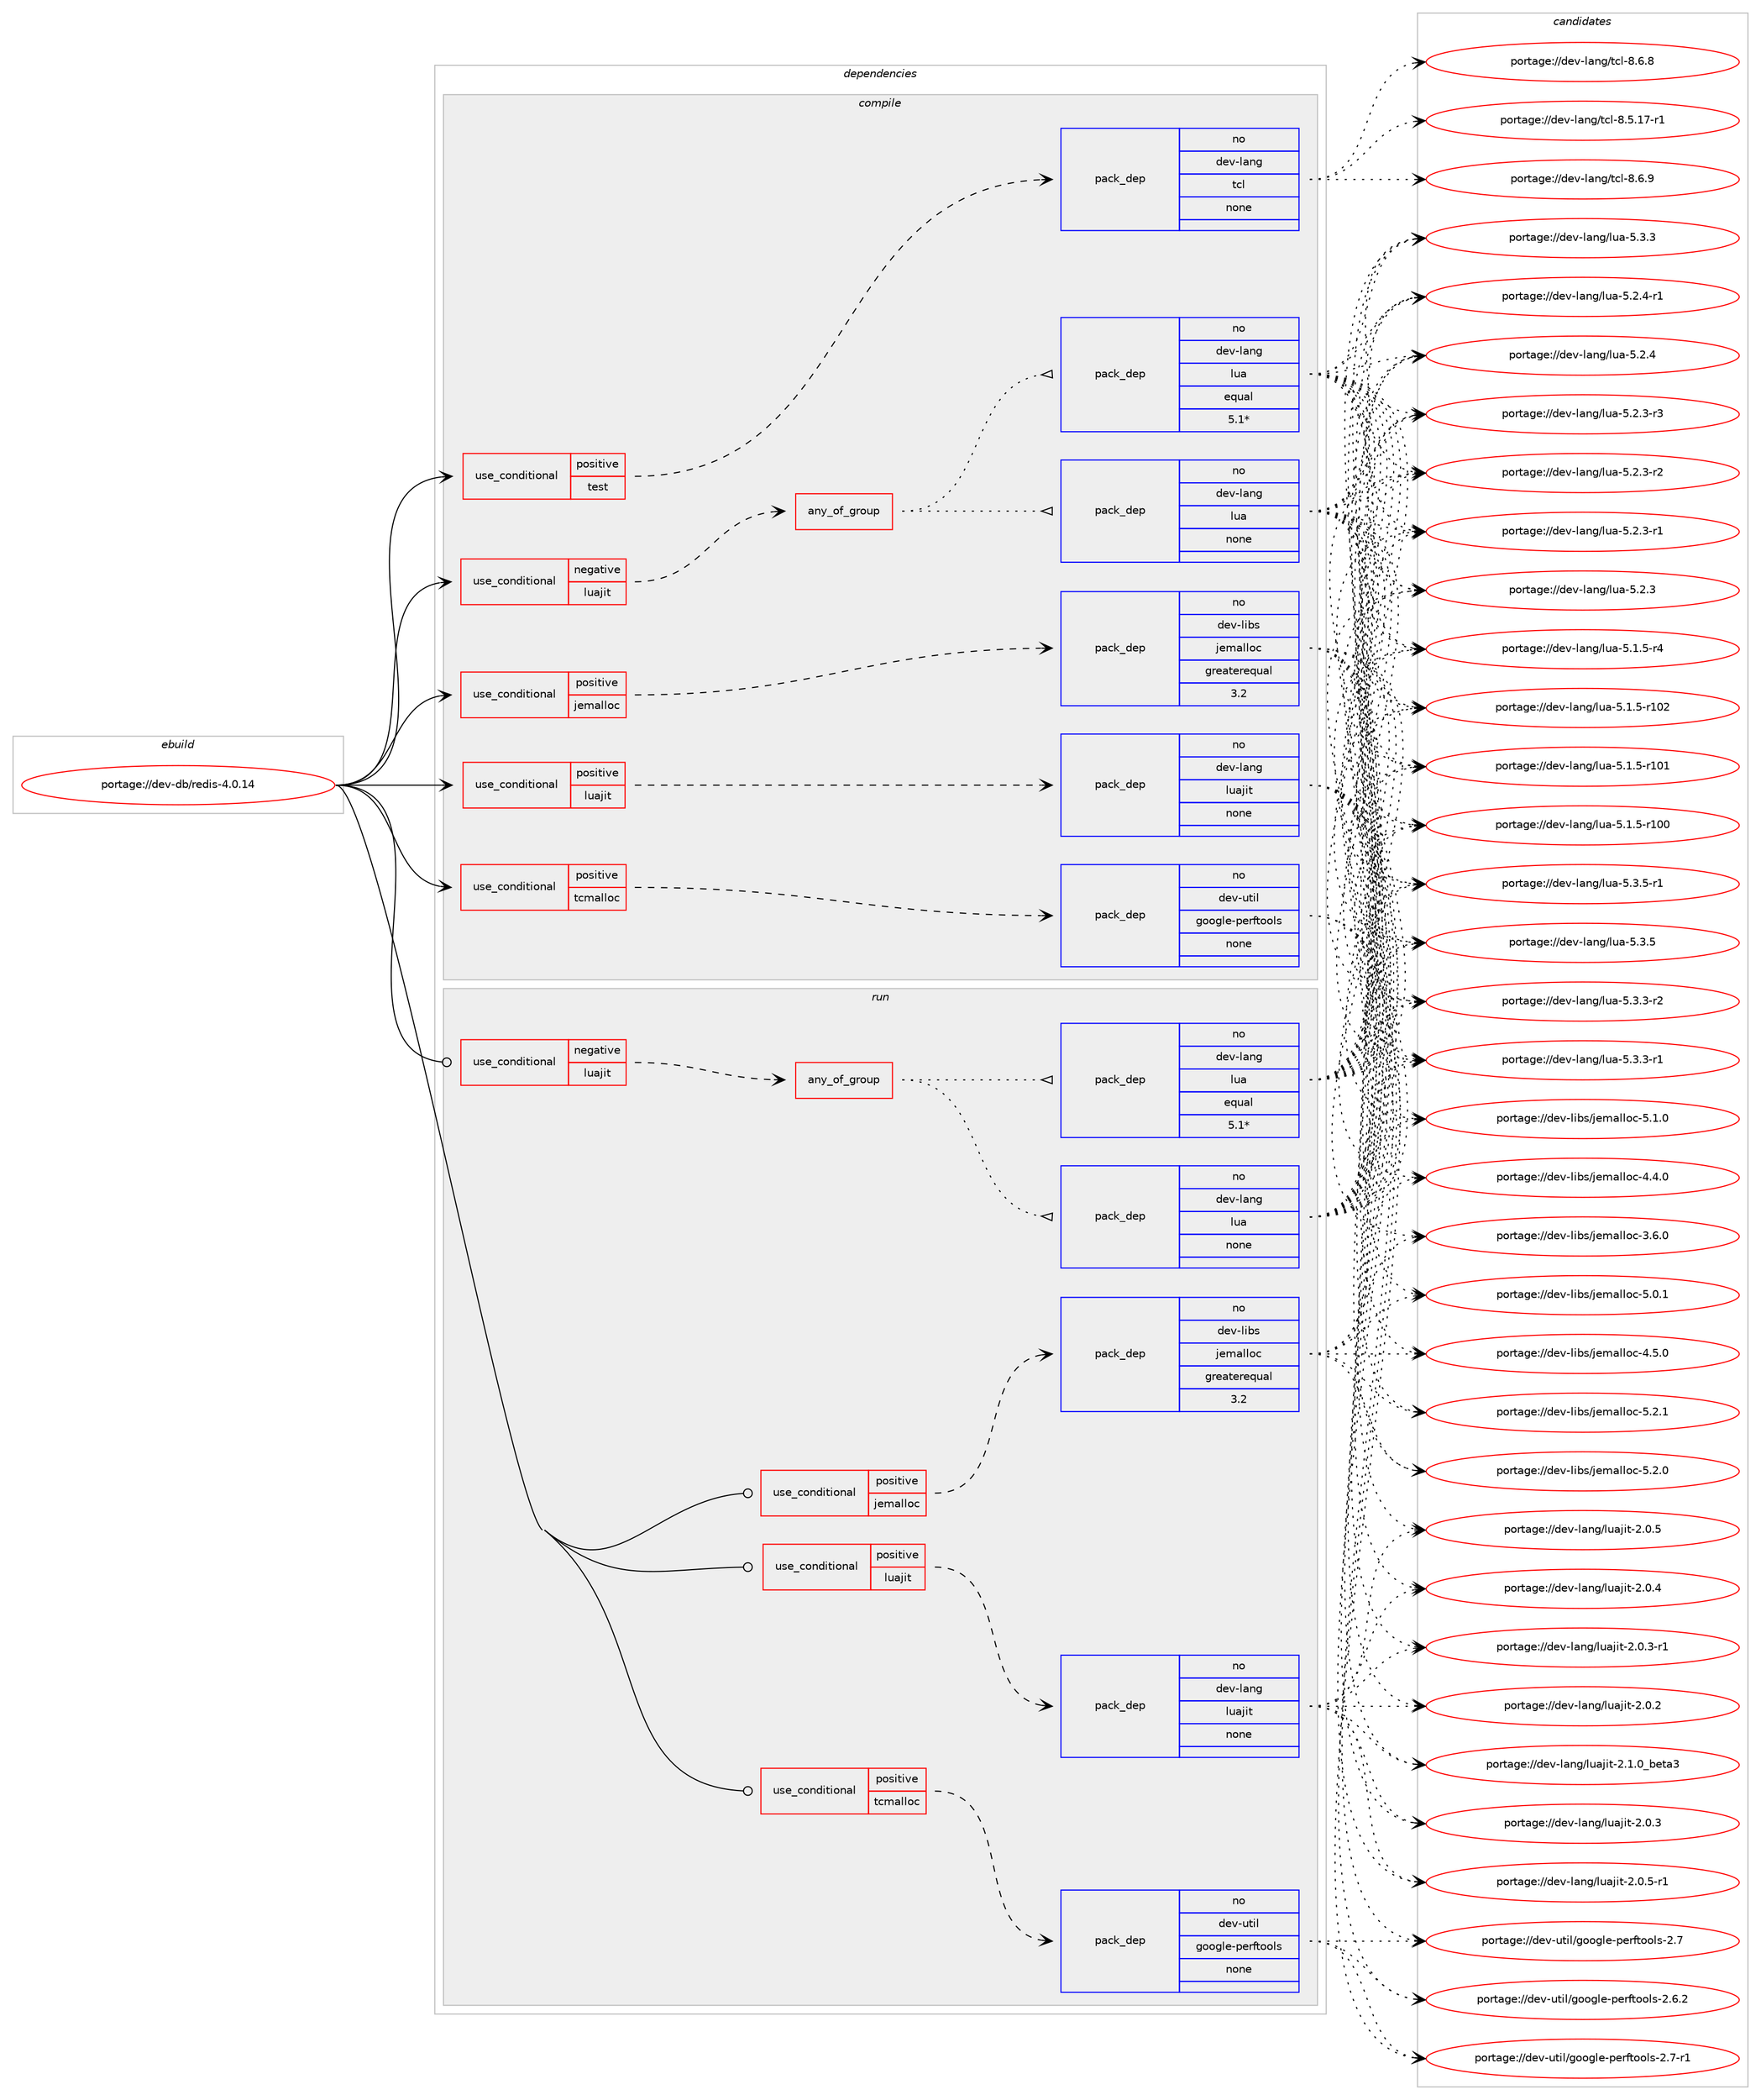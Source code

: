 digraph prolog {

# *************
# Graph options
# *************

newrank=true;
concentrate=true;
compound=true;
graph [rankdir=LR,fontname=Helvetica,fontsize=10,ranksep=1.5];#, ranksep=2.5, nodesep=0.2];
edge  [arrowhead=vee];
node  [fontname=Helvetica,fontsize=10];

# **********
# The ebuild
# **********

subgraph cluster_leftcol {
color=gray;
label=<<i>ebuild</i>>;
id [label="portage://dev-db/redis-4.0.14", color=red, width=4, href="../dev-db/redis-4.0.14.svg"];
}

# ****************
# The dependencies
# ****************

subgraph cluster_midcol {
color=gray;
label=<<i>dependencies</i>>;
subgraph cluster_compile {
fillcolor="#eeeeee";
style=filled;
label=<<i>compile</i>>;
subgraph cond135930 {
dependency576963 [label=<<TABLE BORDER="0" CELLBORDER="1" CELLSPACING="0" CELLPADDING="4"><TR><TD ROWSPAN="3" CELLPADDING="10">use_conditional</TD></TR><TR><TD>negative</TD></TR><TR><TD>luajit</TD></TR></TABLE>>, shape=none, color=red];
subgraph any6948 {
dependency576964 [label=<<TABLE BORDER="0" CELLBORDER="1" CELLSPACING="0" CELLPADDING="4"><TR><TD CELLPADDING="10">any_of_group</TD></TR></TABLE>>, shape=none, color=red];subgraph pack433848 {
dependency576965 [label=<<TABLE BORDER="0" CELLBORDER="1" CELLSPACING="0" CELLPADDING="4" WIDTH="220"><TR><TD ROWSPAN="6" CELLPADDING="30">pack_dep</TD></TR><TR><TD WIDTH="110">no</TD></TR><TR><TD>dev-lang</TD></TR><TR><TD>lua</TD></TR><TR><TD>none</TD></TR><TR><TD></TD></TR></TABLE>>, shape=none, color=blue];
}
dependency576964:e -> dependency576965:w [weight=20,style="dotted",arrowhead="oinv"];
subgraph pack433849 {
dependency576966 [label=<<TABLE BORDER="0" CELLBORDER="1" CELLSPACING="0" CELLPADDING="4" WIDTH="220"><TR><TD ROWSPAN="6" CELLPADDING="30">pack_dep</TD></TR><TR><TD WIDTH="110">no</TD></TR><TR><TD>dev-lang</TD></TR><TR><TD>lua</TD></TR><TR><TD>equal</TD></TR><TR><TD>5.1*</TD></TR></TABLE>>, shape=none, color=blue];
}
dependency576964:e -> dependency576966:w [weight=20,style="dotted",arrowhead="oinv"];
}
dependency576963:e -> dependency576964:w [weight=20,style="dashed",arrowhead="vee"];
}
id:e -> dependency576963:w [weight=20,style="solid",arrowhead="vee"];
subgraph cond135931 {
dependency576967 [label=<<TABLE BORDER="0" CELLBORDER="1" CELLSPACING="0" CELLPADDING="4"><TR><TD ROWSPAN="3" CELLPADDING="10">use_conditional</TD></TR><TR><TD>positive</TD></TR><TR><TD>jemalloc</TD></TR></TABLE>>, shape=none, color=red];
subgraph pack433850 {
dependency576968 [label=<<TABLE BORDER="0" CELLBORDER="1" CELLSPACING="0" CELLPADDING="4" WIDTH="220"><TR><TD ROWSPAN="6" CELLPADDING="30">pack_dep</TD></TR><TR><TD WIDTH="110">no</TD></TR><TR><TD>dev-libs</TD></TR><TR><TD>jemalloc</TD></TR><TR><TD>greaterequal</TD></TR><TR><TD>3.2</TD></TR></TABLE>>, shape=none, color=blue];
}
dependency576967:e -> dependency576968:w [weight=20,style="dashed",arrowhead="vee"];
}
id:e -> dependency576967:w [weight=20,style="solid",arrowhead="vee"];
subgraph cond135932 {
dependency576969 [label=<<TABLE BORDER="0" CELLBORDER="1" CELLSPACING="0" CELLPADDING="4"><TR><TD ROWSPAN="3" CELLPADDING="10">use_conditional</TD></TR><TR><TD>positive</TD></TR><TR><TD>luajit</TD></TR></TABLE>>, shape=none, color=red];
subgraph pack433851 {
dependency576970 [label=<<TABLE BORDER="0" CELLBORDER="1" CELLSPACING="0" CELLPADDING="4" WIDTH="220"><TR><TD ROWSPAN="6" CELLPADDING="30">pack_dep</TD></TR><TR><TD WIDTH="110">no</TD></TR><TR><TD>dev-lang</TD></TR><TR><TD>luajit</TD></TR><TR><TD>none</TD></TR><TR><TD></TD></TR></TABLE>>, shape=none, color=blue];
}
dependency576969:e -> dependency576970:w [weight=20,style="dashed",arrowhead="vee"];
}
id:e -> dependency576969:w [weight=20,style="solid",arrowhead="vee"];
subgraph cond135933 {
dependency576971 [label=<<TABLE BORDER="0" CELLBORDER="1" CELLSPACING="0" CELLPADDING="4"><TR><TD ROWSPAN="3" CELLPADDING="10">use_conditional</TD></TR><TR><TD>positive</TD></TR><TR><TD>tcmalloc</TD></TR></TABLE>>, shape=none, color=red];
subgraph pack433852 {
dependency576972 [label=<<TABLE BORDER="0" CELLBORDER="1" CELLSPACING="0" CELLPADDING="4" WIDTH="220"><TR><TD ROWSPAN="6" CELLPADDING="30">pack_dep</TD></TR><TR><TD WIDTH="110">no</TD></TR><TR><TD>dev-util</TD></TR><TR><TD>google-perftools</TD></TR><TR><TD>none</TD></TR><TR><TD></TD></TR></TABLE>>, shape=none, color=blue];
}
dependency576971:e -> dependency576972:w [weight=20,style="dashed",arrowhead="vee"];
}
id:e -> dependency576971:w [weight=20,style="solid",arrowhead="vee"];
subgraph cond135934 {
dependency576973 [label=<<TABLE BORDER="0" CELLBORDER="1" CELLSPACING="0" CELLPADDING="4"><TR><TD ROWSPAN="3" CELLPADDING="10">use_conditional</TD></TR><TR><TD>positive</TD></TR><TR><TD>test</TD></TR></TABLE>>, shape=none, color=red];
subgraph pack433853 {
dependency576974 [label=<<TABLE BORDER="0" CELLBORDER="1" CELLSPACING="0" CELLPADDING="4" WIDTH="220"><TR><TD ROWSPAN="6" CELLPADDING="30">pack_dep</TD></TR><TR><TD WIDTH="110">no</TD></TR><TR><TD>dev-lang</TD></TR><TR><TD>tcl</TD></TR><TR><TD>none</TD></TR><TR><TD></TD></TR></TABLE>>, shape=none, color=blue];
}
dependency576973:e -> dependency576974:w [weight=20,style="dashed",arrowhead="vee"];
}
id:e -> dependency576973:w [weight=20,style="solid",arrowhead="vee"];
}
subgraph cluster_compileandrun {
fillcolor="#eeeeee";
style=filled;
label=<<i>compile and run</i>>;
}
subgraph cluster_run {
fillcolor="#eeeeee";
style=filled;
label=<<i>run</i>>;
subgraph cond135935 {
dependency576975 [label=<<TABLE BORDER="0" CELLBORDER="1" CELLSPACING="0" CELLPADDING="4"><TR><TD ROWSPAN="3" CELLPADDING="10">use_conditional</TD></TR><TR><TD>negative</TD></TR><TR><TD>luajit</TD></TR></TABLE>>, shape=none, color=red];
subgraph any6949 {
dependency576976 [label=<<TABLE BORDER="0" CELLBORDER="1" CELLSPACING="0" CELLPADDING="4"><TR><TD CELLPADDING="10">any_of_group</TD></TR></TABLE>>, shape=none, color=red];subgraph pack433854 {
dependency576977 [label=<<TABLE BORDER="0" CELLBORDER="1" CELLSPACING="0" CELLPADDING="4" WIDTH="220"><TR><TD ROWSPAN="6" CELLPADDING="30">pack_dep</TD></TR><TR><TD WIDTH="110">no</TD></TR><TR><TD>dev-lang</TD></TR><TR><TD>lua</TD></TR><TR><TD>none</TD></TR><TR><TD></TD></TR></TABLE>>, shape=none, color=blue];
}
dependency576976:e -> dependency576977:w [weight=20,style="dotted",arrowhead="oinv"];
subgraph pack433855 {
dependency576978 [label=<<TABLE BORDER="0" CELLBORDER="1" CELLSPACING="0" CELLPADDING="4" WIDTH="220"><TR><TD ROWSPAN="6" CELLPADDING="30">pack_dep</TD></TR><TR><TD WIDTH="110">no</TD></TR><TR><TD>dev-lang</TD></TR><TR><TD>lua</TD></TR><TR><TD>equal</TD></TR><TR><TD>5.1*</TD></TR></TABLE>>, shape=none, color=blue];
}
dependency576976:e -> dependency576978:w [weight=20,style="dotted",arrowhead="oinv"];
}
dependency576975:e -> dependency576976:w [weight=20,style="dashed",arrowhead="vee"];
}
id:e -> dependency576975:w [weight=20,style="solid",arrowhead="odot"];
subgraph cond135936 {
dependency576979 [label=<<TABLE BORDER="0" CELLBORDER="1" CELLSPACING="0" CELLPADDING="4"><TR><TD ROWSPAN="3" CELLPADDING="10">use_conditional</TD></TR><TR><TD>positive</TD></TR><TR><TD>jemalloc</TD></TR></TABLE>>, shape=none, color=red];
subgraph pack433856 {
dependency576980 [label=<<TABLE BORDER="0" CELLBORDER="1" CELLSPACING="0" CELLPADDING="4" WIDTH="220"><TR><TD ROWSPAN="6" CELLPADDING="30">pack_dep</TD></TR><TR><TD WIDTH="110">no</TD></TR><TR><TD>dev-libs</TD></TR><TR><TD>jemalloc</TD></TR><TR><TD>greaterequal</TD></TR><TR><TD>3.2</TD></TR></TABLE>>, shape=none, color=blue];
}
dependency576979:e -> dependency576980:w [weight=20,style="dashed",arrowhead="vee"];
}
id:e -> dependency576979:w [weight=20,style="solid",arrowhead="odot"];
subgraph cond135937 {
dependency576981 [label=<<TABLE BORDER="0" CELLBORDER="1" CELLSPACING="0" CELLPADDING="4"><TR><TD ROWSPAN="3" CELLPADDING="10">use_conditional</TD></TR><TR><TD>positive</TD></TR><TR><TD>luajit</TD></TR></TABLE>>, shape=none, color=red];
subgraph pack433857 {
dependency576982 [label=<<TABLE BORDER="0" CELLBORDER="1" CELLSPACING="0" CELLPADDING="4" WIDTH="220"><TR><TD ROWSPAN="6" CELLPADDING="30">pack_dep</TD></TR><TR><TD WIDTH="110">no</TD></TR><TR><TD>dev-lang</TD></TR><TR><TD>luajit</TD></TR><TR><TD>none</TD></TR><TR><TD></TD></TR></TABLE>>, shape=none, color=blue];
}
dependency576981:e -> dependency576982:w [weight=20,style="dashed",arrowhead="vee"];
}
id:e -> dependency576981:w [weight=20,style="solid",arrowhead="odot"];
subgraph cond135938 {
dependency576983 [label=<<TABLE BORDER="0" CELLBORDER="1" CELLSPACING="0" CELLPADDING="4"><TR><TD ROWSPAN="3" CELLPADDING="10">use_conditional</TD></TR><TR><TD>positive</TD></TR><TR><TD>tcmalloc</TD></TR></TABLE>>, shape=none, color=red];
subgraph pack433858 {
dependency576984 [label=<<TABLE BORDER="0" CELLBORDER="1" CELLSPACING="0" CELLPADDING="4" WIDTH="220"><TR><TD ROWSPAN="6" CELLPADDING="30">pack_dep</TD></TR><TR><TD WIDTH="110">no</TD></TR><TR><TD>dev-util</TD></TR><TR><TD>google-perftools</TD></TR><TR><TD>none</TD></TR><TR><TD></TD></TR></TABLE>>, shape=none, color=blue];
}
dependency576983:e -> dependency576984:w [weight=20,style="dashed",arrowhead="vee"];
}
id:e -> dependency576983:w [weight=20,style="solid",arrowhead="odot"];
}
}

# **************
# The candidates
# **************

subgraph cluster_choices {
rank=same;
color=gray;
label=<<i>candidates</i>>;

subgraph choice433848 {
color=black;
nodesep=1;
choice100101118451089711010347108117974553465146534511449 [label="portage://dev-lang/lua-5.3.5-r1", color=red, width=4,href="../dev-lang/lua-5.3.5-r1.svg"];
choice10010111845108971101034710811797455346514653 [label="portage://dev-lang/lua-5.3.5", color=red, width=4,href="../dev-lang/lua-5.3.5.svg"];
choice100101118451089711010347108117974553465146514511450 [label="portage://dev-lang/lua-5.3.3-r2", color=red, width=4,href="../dev-lang/lua-5.3.3-r2.svg"];
choice100101118451089711010347108117974553465146514511449 [label="portage://dev-lang/lua-5.3.3-r1", color=red, width=4,href="../dev-lang/lua-5.3.3-r1.svg"];
choice10010111845108971101034710811797455346514651 [label="portage://dev-lang/lua-5.3.3", color=red, width=4,href="../dev-lang/lua-5.3.3.svg"];
choice100101118451089711010347108117974553465046524511449 [label="portage://dev-lang/lua-5.2.4-r1", color=red, width=4,href="../dev-lang/lua-5.2.4-r1.svg"];
choice10010111845108971101034710811797455346504652 [label="portage://dev-lang/lua-5.2.4", color=red, width=4,href="../dev-lang/lua-5.2.4.svg"];
choice100101118451089711010347108117974553465046514511451 [label="portage://dev-lang/lua-5.2.3-r3", color=red, width=4,href="../dev-lang/lua-5.2.3-r3.svg"];
choice100101118451089711010347108117974553465046514511450 [label="portage://dev-lang/lua-5.2.3-r2", color=red, width=4,href="../dev-lang/lua-5.2.3-r2.svg"];
choice100101118451089711010347108117974553465046514511449 [label="portage://dev-lang/lua-5.2.3-r1", color=red, width=4,href="../dev-lang/lua-5.2.3-r1.svg"];
choice10010111845108971101034710811797455346504651 [label="portage://dev-lang/lua-5.2.3", color=red, width=4,href="../dev-lang/lua-5.2.3.svg"];
choice100101118451089711010347108117974553464946534511452 [label="portage://dev-lang/lua-5.1.5-r4", color=red, width=4,href="../dev-lang/lua-5.1.5-r4.svg"];
choice1001011184510897110103471081179745534649465345114494850 [label="portage://dev-lang/lua-5.1.5-r102", color=red, width=4,href="../dev-lang/lua-5.1.5-r102.svg"];
choice1001011184510897110103471081179745534649465345114494849 [label="portage://dev-lang/lua-5.1.5-r101", color=red, width=4,href="../dev-lang/lua-5.1.5-r101.svg"];
choice1001011184510897110103471081179745534649465345114494848 [label="portage://dev-lang/lua-5.1.5-r100", color=red, width=4,href="../dev-lang/lua-5.1.5-r100.svg"];
dependency576965:e -> choice100101118451089711010347108117974553465146534511449:w [style=dotted,weight="100"];
dependency576965:e -> choice10010111845108971101034710811797455346514653:w [style=dotted,weight="100"];
dependency576965:e -> choice100101118451089711010347108117974553465146514511450:w [style=dotted,weight="100"];
dependency576965:e -> choice100101118451089711010347108117974553465146514511449:w [style=dotted,weight="100"];
dependency576965:e -> choice10010111845108971101034710811797455346514651:w [style=dotted,weight="100"];
dependency576965:e -> choice100101118451089711010347108117974553465046524511449:w [style=dotted,weight="100"];
dependency576965:e -> choice10010111845108971101034710811797455346504652:w [style=dotted,weight="100"];
dependency576965:e -> choice100101118451089711010347108117974553465046514511451:w [style=dotted,weight="100"];
dependency576965:e -> choice100101118451089711010347108117974553465046514511450:w [style=dotted,weight="100"];
dependency576965:e -> choice100101118451089711010347108117974553465046514511449:w [style=dotted,weight="100"];
dependency576965:e -> choice10010111845108971101034710811797455346504651:w [style=dotted,weight="100"];
dependency576965:e -> choice100101118451089711010347108117974553464946534511452:w [style=dotted,weight="100"];
dependency576965:e -> choice1001011184510897110103471081179745534649465345114494850:w [style=dotted,weight="100"];
dependency576965:e -> choice1001011184510897110103471081179745534649465345114494849:w [style=dotted,weight="100"];
dependency576965:e -> choice1001011184510897110103471081179745534649465345114494848:w [style=dotted,weight="100"];
}
subgraph choice433849 {
color=black;
nodesep=1;
choice100101118451089711010347108117974553465146534511449 [label="portage://dev-lang/lua-5.3.5-r1", color=red, width=4,href="../dev-lang/lua-5.3.5-r1.svg"];
choice10010111845108971101034710811797455346514653 [label="portage://dev-lang/lua-5.3.5", color=red, width=4,href="../dev-lang/lua-5.3.5.svg"];
choice100101118451089711010347108117974553465146514511450 [label="portage://dev-lang/lua-5.3.3-r2", color=red, width=4,href="../dev-lang/lua-5.3.3-r2.svg"];
choice100101118451089711010347108117974553465146514511449 [label="portage://dev-lang/lua-5.3.3-r1", color=red, width=4,href="../dev-lang/lua-5.3.3-r1.svg"];
choice10010111845108971101034710811797455346514651 [label="portage://dev-lang/lua-5.3.3", color=red, width=4,href="../dev-lang/lua-5.3.3.svg"];
choice100101118451089711010347108117974553465046524511449 [label="portage://dev-lang/lua-5.2.4-r1", color=red, width=4,href="../dev-lang/lua-5.2.4-r1.svg"];
choice10010111845108971101034710811797455346504652 [label="portage://dev-lang/lua-5.2.4", color=red, width=4,href="../dev-lang/lua-5.2.4.svg"];
choice100101118451089711010347108117974553465046514511451 [label="portage://dev-lang/lua-5.2.3-r3", color=red, width=4,href="../dev-lang/lua-5.2.3-r3.svg"];
choice100101118451089711010347108117974553465046514511450 [label="portage://dev-lang/lua-5.2.3-r2", color=red, width=4,href="../dev-lang/lua-5.2.3-r2.svg"];
choice100101118451089711010347108117974553465046514511449 [label="portage://dev-lang/lua-5.2.3-r1", color=red, width=4,href="../dev-lang/lua-5.2.3-r1.svg"];
choice10010111845108971101034710811797455346504651 [label="portage://dev-lang/lua-5.2.3", color=red, width=4,href="../dev-lang/lua-5.2.3.svg"];
choice100101118451089711010347108117974553464946534511452 [label="portage://dev-lang/lua-5.1.5-r4", color=red, width=4,href="../dev-lang/lua-5.1.5-r4.svg"];
choice1001011184510897110103471081179745534649465345114494850 [label="portage://dev-lang/lua-5.1.5-r102", color=red, width=4,href="../dev-lang/lua-5.1.5-r102.svg"];
choice1001011184510897110103471081179745534649465345114494849 [label="portage://dev-lang/lua-5.1.5-r101", color=red, width=4,href="../dev-lang/lua-5.1.5-r101.svg"];
choice1001011184510897110103471081179745534649465345114494848 [label="portage://dev-lang/lua-5.1.5-r100", color=red, width=4,href="../dev-lang/lua-5.1.5-r100.svg"];
dependency576966:e -> choice100101118451089711010347108117974553465146534511449:w [style=dotted,weight="100"];
dependency576966:e -> choice10010111845108971101034710811797455346514653:w [style=dotted,weight="100"];
dependency576966:e -> choice100101118451089711010347108117974553465146514511450:w [style=dotted,weight="100"];
dependency576966:e -> choice100101118451089711010347108117974553465146514511449:w [style=dotted,weight="100"];
dependency576966:e -> choice10010111845108971101034710811797455346514651:w [style=dotted,weight="100"];
dependency576966:e -> choice100101118451089711010347108117974553465046524511449:w [style=dotted,weight="100"];
dependency576966:e -> choice10010111845108971101034710811797455346504652:w [style=dotted,weight="100"];
dependency576966:e -> choice100101118451089711010347108117974553465046514511451:w [style=dotted,weight="100"];
dependency576966:e -> choice100101118451089711010347108117974553465046514511450:w [style=dotted,weight="100"];
dependency576966:e -> choice100101118451089711010347108117974553465046514511449:w [style=dotted,weight="100"];
dependency576966:e -> choice10010111845108971101034710811797455346504651:w [style=dotted,weight="100"];
dependency576966:e -> choice100101118451089711010347108117974553464946534511452:w [style=dotted,weight="100"];
dependency576966:e -> choice1001011184510897110103471081179745534649465345114494850:w [style=dotted,weight="100"];
dependency576966:e -> choice1001011184510897110103471081179745534649465345114494849:w [style=dotted,weight="100"];
dependency576966:e -> choice1001011184510897110103471081179745534649465345114494848:w [style=dotted,weight="100"];
}
subgraph choice433850 {
color=black;
nodesep=1;
choice1001011184510810598115471061011099710810811199455346504649 [label="portage://dev-libs/jemalloc-5.2.1", color=red, width=4,href="../dev-libs/jemalloc-5.2.1.svg"];
choice1001011184510810598115471061011099710810811199455346504648 [label="portage://dev-libs/jemalloc-5.2.0", color=red, width=4,href="../dev-libs/jemalloc-5.2.0.svg"];
choice1001011184510810598115471061011099710810811199455346494648 [label="portage://dev-libs/jemalloc-5.1.0", color=red, width=4,href="../dev-libs/jemalloc-5.1.0.svg"];
choice1001011184510810598115471061011099710810811199455346484649 [label="portage://dev-libs/jemalloc-5.0.1", color=red, width=4,href="../dev-libs/jemalloc-5.0.1.svg"];
choice1001011184510810598115471061011099710810811199455246534648 [label="portage://dev-libs/jemalloc-4.5.0", color=red, width=4,href="../dev-libs/jemalloc-4.5.0.svg"];
choice1001011184510810598115471061011099710810811199455246524648 [label="portage://dev-libs/jemalloc-4.4.0", color=red, width=4,href="../dev-libs/jemalloc-4.4.0.svg"];
choice1001011184510810598115471061011099710810811199455146544648 [label="portage://dev-libs/jemalloc-3.6.0", color=red, width=4,href="../dev-libs/jemalloc-3.6.0.svg"];
dependency576968:e -> choice1001011184510810598115471061011099710810811199455346504649:w [style=dotted,weight="100"];
dependency576968:e -> choice1001011184510810598115471061011099710810811199455346504648:w [style=dotted,weight="100"];
dependency576968:e -> choice1001011184510810598115471061011099710810811199455346494648:w [style=dotted,weight="100"];
dependency576968:e -> choice1001011184510810598115471061011099710810811199455346484649:w [style=dotted,weight="100"];
dependency576968:e -> choice1001011184510810598115471061011099710810811199455246534648:w [style=dotted,weight="100"];
dependency576968:e -> choice1001011184510810598115471061011099710810811199455246524648:w [style=dotted,weight="100"];
dependency576968:e -> choice1001011184510810598115471061011099710810811199455146544648:w [style=dotted,weight="100"];
}
subgraph choice433851 {
color=black;
nodesep=1;
choice1001011184510897110103471081179710610511645504649464895981011169751 [label="portage://dev-lang/luajit-2.1.0_beta3", color=red, width=4,href="../dev-lang/luajit-2.1.0_beta3.svg"];
choice100101118451089711010347108117971061051164550464846534511449 [label="portage://dev-lang/luajit-2.0.5-r1", color=red, width=4,href="../dev-lang/luajit-2.0.5-r1.svg"];
choice10010111845108971101034710811797106105116455046484653 [label="portage://dev-lang/luajit-2.0.5", color=red, width=4,href="../dev-lang/luajit-2.0.5.svg"];
choice10010111845108971101034710811797106105116455046484652 [label="portage://dev-lang/luajit-2.0.4", color=red, width=4,href="../dev-lang/luajit-2.0.4.svg"];
choice100101118451089711010347108117971061051164550464846514511449 [label="portage://dev-lang/luajit-2.0.3-r1", color=red, width=4,href="../dev-lang/luajit-2.0.3-r1.svg"];
choice10010111845108971101034710811797106105116455046484651 [label="portage://dev-lang/luajit-2.0.3", color=red, width=4,href="../dev-lang/luajit-2.0.3.svg"];
choice10010111845108971101034710811797106105116455046484650 [label="portage://dev-lang/luajit-2.0.2", color=red, width=4,href="../dev-lang/luajit-2.0.2.svg"];
dependency576970:e -> choice1001011184510897110103471081179710610511645504649464895981011169751:w [style=dotted,weight="100"];
dependency576970:e -> choice100101118451089711010347108117971061051164550464846534511449:w [style=dotted,weight="100"];
dependency576970:e -> choice10010111845108971101034710811797106105116455046484653:w [style=dotted,weight="100"];
dependency576970:e -> choice10010111845108971101034710811797106105116455046484652:w [style=dotted,weight="100"];
dependency576970:e -> choice100101118451089711010347108117971061051164550464846514511449:w [style=dotted,weight="100"];
dependency576970:e -> choice10010111845108971101034710811797106105116455046484651:w [style=dotted,weight="100"];
dependency576970:e -> choice10010111845108971101034710811797106105116455046484650:w [style=dotted,weight="100"];
}
subgraph choice433852 {
color=black;
nodesep=1;
choice100101118451171161051084710311111110310810145112101114102116111111108115455046554511449 [label="portage://dev-util/google-perftools-2.7-r1", color=red, width=4,href="../dev-util/google-perftools-2.7-r1.svg"];
choice10010111845117116105108471031111111031081014511210111410211611111110811545504655 [label="portage://dev-util/google-perftools-2.7", color=red, width=4,href="../dev-util/google-perftools-2.7.svg"];
choice100101118451171161051084710311111110310810145112101114102116111111108115455046544650 [label="portage://dev-util/google-perftools-2.6.2", color=red, width=4,href="../dev-util/google-perftools-2.6.2.svg"];
dependency576972:e -> choice100101118451171161051084710311111110310810145112101114102116111111108115455046554511449:w [style=dotted,weight="100"];
dependency576972:e -> choice10010111845117116105108471031111111031081014511210111410211611111110811545504655:w [style=dotted,weight="100"];
dependency576972:e -> choice100101118451171161051084710311111110310810145112101114102116111111108115455046544650:w [style=dotted,weight="100"];
}
subgraph choice433853 {
color=black;
nodesep=1;
choice10010111845108971101034711699108455646544657 [label="portage://dev-lang/tcl-8.6.9", color=red, width=4,href="../dev-lang/tcl-8.6.9.svg"];
choice10010111845108971101034711699108455646544656 [label="portage://dev-lang/tcl-8.6.8", color=red, width=4,href="../dev-lang/tcl-8.6.8.svg"];
choice10010111845108971101034711699108455646534649554511449 [label="portage://dev-lang/tcl-8.5.17-r1", color=red, width=4,href="../dev-lang/tcl-8.5.17-r1.svg"];
dependency576974:e -> choice10010111845108971101034711699108455646544657:w [style=dotted,weight="100"];
dependency576974:e -> choice10010111845108971101034711699108455646544656:w [style=dotted,weight="100"];
dependency576974:e -> choice10010111845108971101034711699108455646534649554511449:w [style=dotted,weight="100"];
}
subgraph choice433854 {
color=black;
nodesep=1;
choice100101118451089711010347108117974553465146534511449 [label="portage://dev-lang/lua-5.3.5-r1", color=red, width=4,href="../dev-lang/lua-5.3.5-r1.svg"];
choice10010111845108971101034710811797455346514653 [label="portage://dev-lang/lua-5.3.5", color=red, width=4,href="../dev-lang/lua-5.3.5.svg"];
choice100101118451089711010347108117974553465146514511450 [label="portage://dev-lang/lua-5.3.3-r2", color=red, width=4,href="../dev-lang/lua-5.3.3-r2.svg"];
choice100101118451089711010347108117974553465146514511449 [label="portage://dev-lang/lua-5.3.3-r1", color=red, width=4,href="../dev-lang/lua-5.3.3-r1.svg"];
choice10010111845108971101034710811797455346514651 [label="portage://dev-lang/lua-5.3.3", color=red, width=4,href="../dev-lang/lua-5.3.3.svg"];
choice100101118451089711010347108117974553465046524511449 [label="portage://dev-lang/lua-5.2.4-r1", color=red, width=4,href="../dev-lang/lua-5.2.4-r1.svg"];
choice10010111845108971101034710811797455346504652 [label="portage://dev-lang/lua-5.2.4", color=red, width=4,href="../dev-lang/lua-5.2.4.svg"];
choice100101118451089711010347108117974553465046514511451 [label="portage://dev-lang/lua-5.2.3-r3", color=red, width=4,href="../dev-lang/lua-5.2.3-r3.svg"];
choice100101118451089711010347108117974553465046514511450 [label="portage://dev-lang/lua-5.2.3-r2", color=red, width=4,href="../dev-lang/lua-5.2.3-r2.svg"];
choice100101118451089711010347108117974553465046514511449 [label="portage://dev-lang/lua-5.2.3-r1", color=red, width=4,href="../dev-lang/lua-5.2.3-r1.svg"];
choice10010111845108971101034710811797455346504651 [label="portage://dev-lang/lua-5.2.3", color=red, width=4,href="../dev-lang/lua-5.2.3.svg"];
choice100101118451089711010347108117974553464946534511452 [label="portage://dev-lang/lua-5.1.5-r4", color=red, width=4,href="../dev-lang/lua-5.1.5-r4.svg"];
choice1001011184510897110103471081179745534649465345114494850 [label="portage://dev-lang/lua-5.1.5-r102", color=red, width=4,href="../dev-lang/lua-5.1.5-r102.svg"];
choice1001011184510897110103471081179745534649465345114494849 [label="portage://dev-lang/lua-5.1.5-r101", color=red, width=4,href="../dev-lang/lua-5.1.5-r101.svg"];
choice1001011184510897110103471081179745534649465345114494848 [label="portage://dev-lang/lua-5.1.5-r100", color=red, width=4,href="../dev-lang/lua-5.1.5-r100.svg"];
dependency576977:e -> choice100101118451089711010347108117974553465146534511449:w [style=dotted,weight="100"];
dependency576977:e -> choice10010111845108971101034710811797455346514653:w [style=dotted,weight="100"];
dependency576977:e -> choice100101118451089711010347108117974553465146514511450:w [style=dotted,weight="100"];
dependency576977:e -> choice100101118451089711010347108117974553465146514511449:w [style=dotted,weight="100"];
dependency576977:e -> choice10010111845108971101034710811797455346514651:w [style=dotted,weight="100"];
dependency576977:e -> choice100101118451089711010347108117974553465046524511449:w [style=dotted,weight="100"];
dependency576977:e -> choice10010111845108971101034710811797455346504652:w [style=dotted,weight="100"];
dependency576977:e -> choice100101118451089711010347108117974553465046514511451:w [style=dotted,weight="100"];
dependency576977:e -> choice100101118451089711010347108117974553465046514511450:w [style=dotted,weight="100"];
dependency576977:e -> choice100101118451089711010347108117974553465046514511449:w [style=dotted,weight="100"];
dependency576977:e -> choice10010111845108971101034710811797455346504651:w [style=dotted,weight="100"];
dependency576977:e -> choice100101118451089711010347108117974553464946534511452:w [style=dotted,weight="100"];
dependency576977:e -> choice1001011184510897110103471081179745534649465345114494850:w [style=dotted,weight="100"];
dependency576977:e -> choice1001011184510897110103471081179745534649465345114494849:w [style=dotted,weight="100"];
dependency576977:e -> choice1001011184510897110103471081179745534649465345114494848:w [style=dotted,weight="100"];
}
subgraph choice433855 {
color=black;
nodesep=1;
choice100101118451089711010347108117974553465146534511449 [label="portage://dev-lang/lua-5.3.5-r1", color=red, width=4,href="../dev-lang/lua-5.3.5-r1.svg"];
choice10010111845108971101034710811797455346514653 [label="portage://dev-lang/lua-5.3.5", color=red, width=4,href="../dev-lang/lua-5.3.5.svg"];
choice100101118451089711010347108117974553465146514511450 [label="portage://dev-lang/lua-5.3.3-r2", color=red, width=4,href="../dev-lang/lua-5.3.3-r2.svg"];
choice100101118451089711010347108117974553465146514511449 [label="portage://dev-lang/lua-5.3.3-r1", color=red, width=4,href="../dev-lang/lua-5.3.3-r1.svg"];
choice10010111845108971101034710811797455346514651 [label="portage://dev-lang/lua-5.3.3", color=red, width=4,href="../dev-lang/lua-5.3.3.svg"];
choice100101118451089711010347108117974553465046524511449 [label="portage://dev-lang/lua-5.2.4-r1", color=red, width=4,href="../dev-lang/lua-5.2.4-r1.svg"];
choice10010111845108971101034710811797455346504652 [label="portage://dev-lang/lua-5.2.4", color=red, width=4,href="../dev-lang/lua-5.2.4.svg"];
choice100101118451089711010347108117974553465046514511451 [label="portage://dev-lang/lua-5.2.3-r3", color=red, width=4,href="../dev-lang/lua-5.2.3-r3.svg"];
choice100101118451089711010347108117974553465046514511450 [label="portage://dev-lang/lua-5.2.3-r2", color=red, width=4,href="../dev-lang/lua-5.2.3-r2.svg"];
choice100101118451089711010347108117974553465046514511449 [label="portage://dev-lang/lua-5.2.3-r1", color=red, width=4,href="../dev-lang/lua-5.2.3-r1.svg"];
choice10010111845108971101034710811797455346504651 [label="portage://dev-lang/lua-5.2.3", color=red, width=4,href="../dev-lang/lua-5.2.3.svg"];
choice100101118451089711010347108117974553464946534511452 [label="portage://dev-lang/lua-5.1.5-r4", color=red, width=4,href="../dev-lang/lua-5.1.5-r4.svg"];
choice1001011184510897110103471081179745534649465345114494850 [label="portage://dev-lang/lua-5.1.5-r102", color=red, width=4,href="../dev-lang/lua-5.1.5-r102.svg"];
choice1001011184510897110103471081179745534649465345114494849 [label="portage://dev-lang/lua-5.1.5-r101", color=red, width=4,href="../dev-lang/lua-5.1.5-r101.svg"];
choice1001011184510897110103471081179745534649465345114494848 [label="portage://dev-lang/lua-5.1.5-r100", color=red, width=4,href="../dev-lang/lua-5.1.5-r100.svg"];
dependency576978:e -> choice100101118451089711010347108117974553465146534511449:w [style=dotted,weight="100"];
dependency576978:e -> choice10010111845108971101034710811797455346514653:w [style=dotted,weight="100"];
dependency576978:e -> choice100101118451089711010347108117974553465146514511450:w [style=dotted,weight="100"];
dependency576978:e -> choice100101118451089711010347108117974553465146514511449:w [style=dotted,weight="100"];
dependency576978:e -> choice10010111845108971101034710811797455346514651:w [style=dotted,weight="100"];
dependency576978:e -> choice100101118451089711010347108117974553465046524511449:w [style=dotted,weight="100"];
dependency576978:e -> choice10010111845108971101034710811797455346504652:w [style=dotted,weight="100"];
dependency576978:e -> choice100101118451089711010347108117974553465046514511451:w [style=dotted,weight="100"];
dependency576978:e -> choice100101118451089711010347108117974553465046514511450:w [style=dotted,weight="100"];
dependency576978:e -> choice100101118451089711010347108117974553465046514511449:w [style=dotted,weight="100"];
dependency576978:e -> choice10010111845108971101034710811797455346504651:w [style=dotted,weight="100"];
dependency576978:e -> choice100101118451089711010347108117974553464946534511452:w [style=dotted,weight="100"];
dependency576978:e -> choice1001011184510897110103471081179745534649465345114494850:w [style=dotted,weight="100"];
dependency576978:e -> choice1001011184510897110103471081179745534649465345114494849:w [style=dotted,weight="100"];
dependency576978:e -> choice1001011184510897110103471081179745534649465345114494848:w [style=dotted,weight="100"];
}
subgraph choice433856 {
color=black;
nodesep=1;
choice1001011184510810598115471061011099710810811199455346504649 [label="portage://dev-libs/jemalloc-5.2.1", color=red, width=4,href="../dev-libs/jemalloc-5.2.1.svg"];
choice1001011184510810598115471061011099710810811199455346504648 [label="portage://dev-libs/jemalloc-5.2.0", color=red, width=4,href="../dev-libs/jemalloc-5.2.0.svg"];
choice1001011184510810598115471061011099710810811199455346494648 [label="portage://dev-libs/jemalloc-5.1.0", color=red, width=4,href="../dev-libs/jemalloc-5.1.0.svg"];
choice1001011184510810598115471061011099710810811199455346484649 [label="portage://dev-libs/jemalloc-5.0.1", color=red, width=4,href="../dev-libs/jemalloc-5.0.1.svg"];
choice1001011184510810598115471061011099710810811199455246534648 [label="portage://dev-libs/jemalloc-4.5.0", color=red, width=4,href="../dev-libs/jemalloc-4.5.0.svg"];
choice1001011184510810598115471061011099710810811199455246524648 [label="portage://dev-libs/jemalloc-4.4.0", color=red, width=4,href="../dev-libs/jemalloc-4.4.0.svg"];
choice1001011184510810598115471061011099710810811199455146544648 [label="portage://dev-libs/jemalloc-3.6.0", color=red, width=4,href="../dev-libs/jemalloc-3.6.0.svg"];
dependency576980:e -> choice1001011184510810598115471061011099710810811199455346504649:w [style=dotted,weight="100"];
dependency576980:e -> choice1001011184510810598115471061011099710810811199455346504648:w [style=dotted,weight="100"];
dependency576980:e -> choice1001011184510810598115471061011099710810811199455346494648:w [style=dotted,weight="100"];
dependency576980:e -> choice1001011184510810598115471061011099710810811199455346484649:w [style=dotted,weight="100"];
dependency576980:e -> choice1001011184510810598115471061011099710810811199455246534648:w [style=dotted,weight="100"];
dependency576980:e -> choice1001011184510810598115471061011099710810811199455246524648:w [style=dotted,weight="100"];
dependency576980:e -> choice1001011184510810598115471061011099710810811199455146544648:w [style=dotted,weight="100"];
}
subgraph choice433857 {
color=black;
nodesep=1;
choice1001011184510897110103471081179710610511645504649464895981011169751 [label="portage://dev-lang/luajit-2.1.0_beta3", color=red, width=4,href="../dev-lang/luajit-2.1.0_beta3.svg"];
choice100101118451089711010347108117971061051164550464846534511449 [label="portage://dev-lang/luajit-2.0.5-r1", color=red, width=4,href="../dev-lang/luajit-2.0.5-r1.svg"];
choice10010111845108971101034710811797106105116455046484653 [label="portage://dev-lang/luajit-2.0.5", color=red, width=4,href="../dev-lang/luajit-2.0.5.svg"];
choice10010111845108971101034710811797106105116455046484652 [label="portage://dev-lang/luajit-2.0.4", color=red, width=4,href="../dev-lang/luajit-2.0.4.svg"];
choice100101118451089711010347108117971061051164550464846514511449 [label="portage://dev-lang/luajit-2.0.3-r1", color=red, width=4,href="../dev-lang/luajit-2.0.3-r1.svg"];
choice10010111845108971101034710811797106105116455046484651 [label="portage://dev-lang/luajit-2.0.3", color=red, width=4,href="../dev-lang/luajit-2.0.3.svg"];
choice10010111845108971101034710811797106105116455046484650 [label="portage://dev-lang/luajit-2.0.2", color=red, width=4,href="../dev-lang/luajit-2.0.2.svg"];
dependency576982:e -> choice1001011184510897110103471081179710610511645504649464895981011169751:w [style=dotted,weight="100"];
dependency576982:e -> choice100101118451089711010347108117971061051164550464846534511449:w [style=dotted,weight="100"];
dependency576982:e -> choice10010111845108971101034710811797106105116455046484653:w [style=dotted,weight="100"];
dependency576982:e -> choice10010111845108971101034710811797106105116455046484652:w [style=dotted,weight="100"];
dependency576982:e -> choice100101118451089711010347108117971061051164550464846514511449:w [style=dotted,weight="100"];
dependency576982:e -> choice10010111845108971101034710811797106105116455046484651:w [style=dotted,weight="100"];
dependency576982:e -> choice10010111845108971101034710811797106105116455046484650:w [style=dotted,weight="100"];
}
subgraph choice433858 {
color=black;
nodesep=1;
choice100101118451171161051084710311111110310810145112101114102116111111108115455046554511449 [label="portage://dev-util/google-perftools-2.7-r1", color=red, width=4,href="../dev-util/google-perftools-2.7-r1.svg"];
choice10010111845117116105108471031111111031081014511210111410211611111110811545504655 [label="portage://dev-util/google-perftools-2.7", color=red, width=4,href="../dev-util/google-perftools-2.7.svg"];
choice100101118451171161051084710311111110310810145112101114102116111111108115455046544650 [label="portage://dev-util/google-perftools-2.6.2", color=red, width=4,href="../dev-util/google-perftools-2.6.2.svg"];
dependency576984:e -> choice100101118451171161051084710311111110310810145112101114102116111111108115455046554511449:w [style=dotted,weight="100"];
dependency576984:e -> choice10010111845117116105108471031111111031081014511210111410211611111110811545504655:w [style=dotted,weight="100"];
dependency576984:e -> choice100101118451171161051084710311111110310810145112101114102116111111108115455046544650:w [style=dotted,weight="100"];
}
}

}
